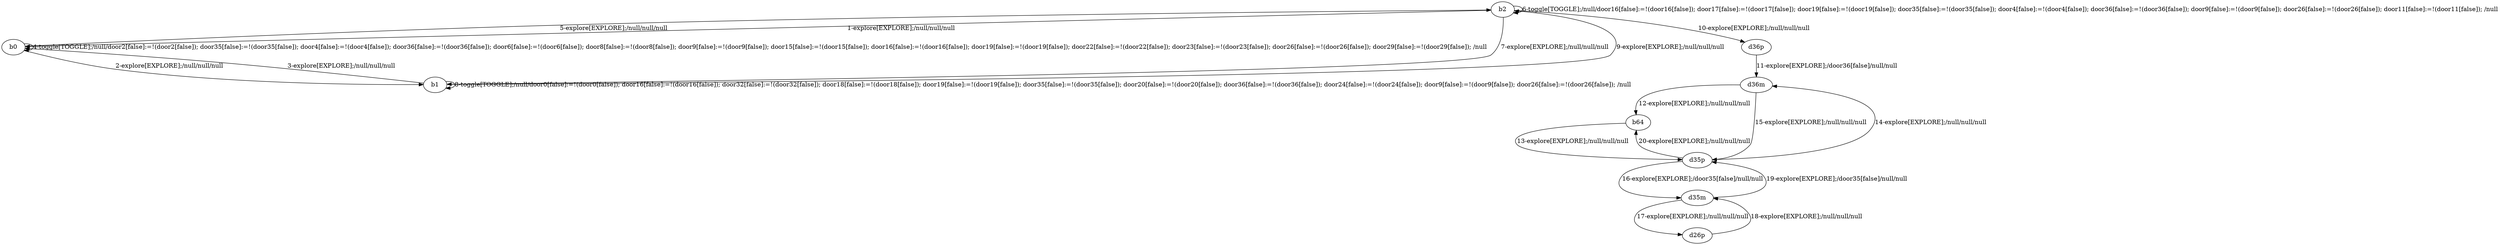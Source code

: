 # Total number of goals covered by this test: 1
# d26p --> d35m

digraph g {
"b2" -> "b0" [label = "1-explore[EXPLORE];/null/null/null"];
"b0" -> "b1" [label = "2-explore[EXPLORE];/null/null/null"];
"b1" -> "b0" [label = "3-explore[EXPLORE];/null/null/null"];
"b0" -> "b0" [label = "4-toggle[TOGGLE];/null/door2[false]:=!(door2[false]); door35[false]:=!(door35[false]); door4[false]:=!(door4[false]); door36[false]:=!(door36[false]); door6[false]:=!(door6[false]); door8[false]:=!(door8[false]); door9[false]:=!(door9[false]); door15[false]:=!(door15[false]); door16[false]:=!(door16[false]); door19[false]:=!(door19[false]); door22[false]:=!(door22[false]); door23[false]:=!(door23[false]); door26[false]:=!(door26[false]); door29[false]:=!(door29[false]); /null"];
"b0" -> "b2" [label = "5-explore[EXPLORE];/null/null/null"];
"b2" -> "b2" [label = "6-toggle[TOGGLE];/null/door16[false]:=!(door16[false]); door17[false]:=!(door17[false]); door19[false]:=!(door19[false]); door35[false]:=!(door35[false]); door4[false]:=!(door4[false]); door36[false]:=!(door36[false]); door9[false]:=!(door9[false]); door26[false]:=!(door26[false]); door11[false]:=!(door11[false]); /null"];
"b2" -> "b1" [label = "7-explore[EXPLORE];/null/null/null"];
"b1" -> "b1" [label = "8-toggle[TOGGLE];/null/door0[false]:=!(door0[false]); door16[false]:=!(door16[false]); door32[false]:=!(door32[false]); door18[false]:=!(door18[false]); door19[false]:=!(door19[false]); door35[false]:=!(door35[false]); door20[false]:=!(door20[false]); door36[false]:=!(door36[false]); door24[false]:=!(door24[false]); door9[false]:=!(door9[false]); door26[false]:=!(door26[false]); /null"];
"b1" -> "b2" [label = "9-explore[EXPLORE];/null/null/null"];
"b2" -> "d36p" [label = "10-explore[EXPLORE];/null/null/null"];
"d36p" -> "d36m" [label = "11-explore[EXPLORE];/door36[false]/null/null"];
"d36m" -> "b64" [label = "12-explore[EXPLORE];/null/null/null"];
"b64" -> "d35p" [label = "13-explore[EXPLORE];/null/null/null"];
"d35p" -> "d36m" [label = "14-explore[EXPLORE];/null/null/null"];
"d36m" -> "d35p" [label = "15-explore[EXPLORE];/null/null/null"];
"d35p" -> "d35m" [label = "16-explore[EXPLORE];/door35[false]/null/null"];
"d35m" -> "d26p" [label = "17-explore[EXPLORE];/null/null/null"];
"d26p" -> "d35m" [label = "18-explore[EXPLORE];/null/null/null"];
"d35m" -> "d35p" [label = "19-explore[EXPLORE];/door35[false]/null/null"];
"d35p" -> "b64" [label = "20-explore[EXPLORE];/null/null/null"];
}